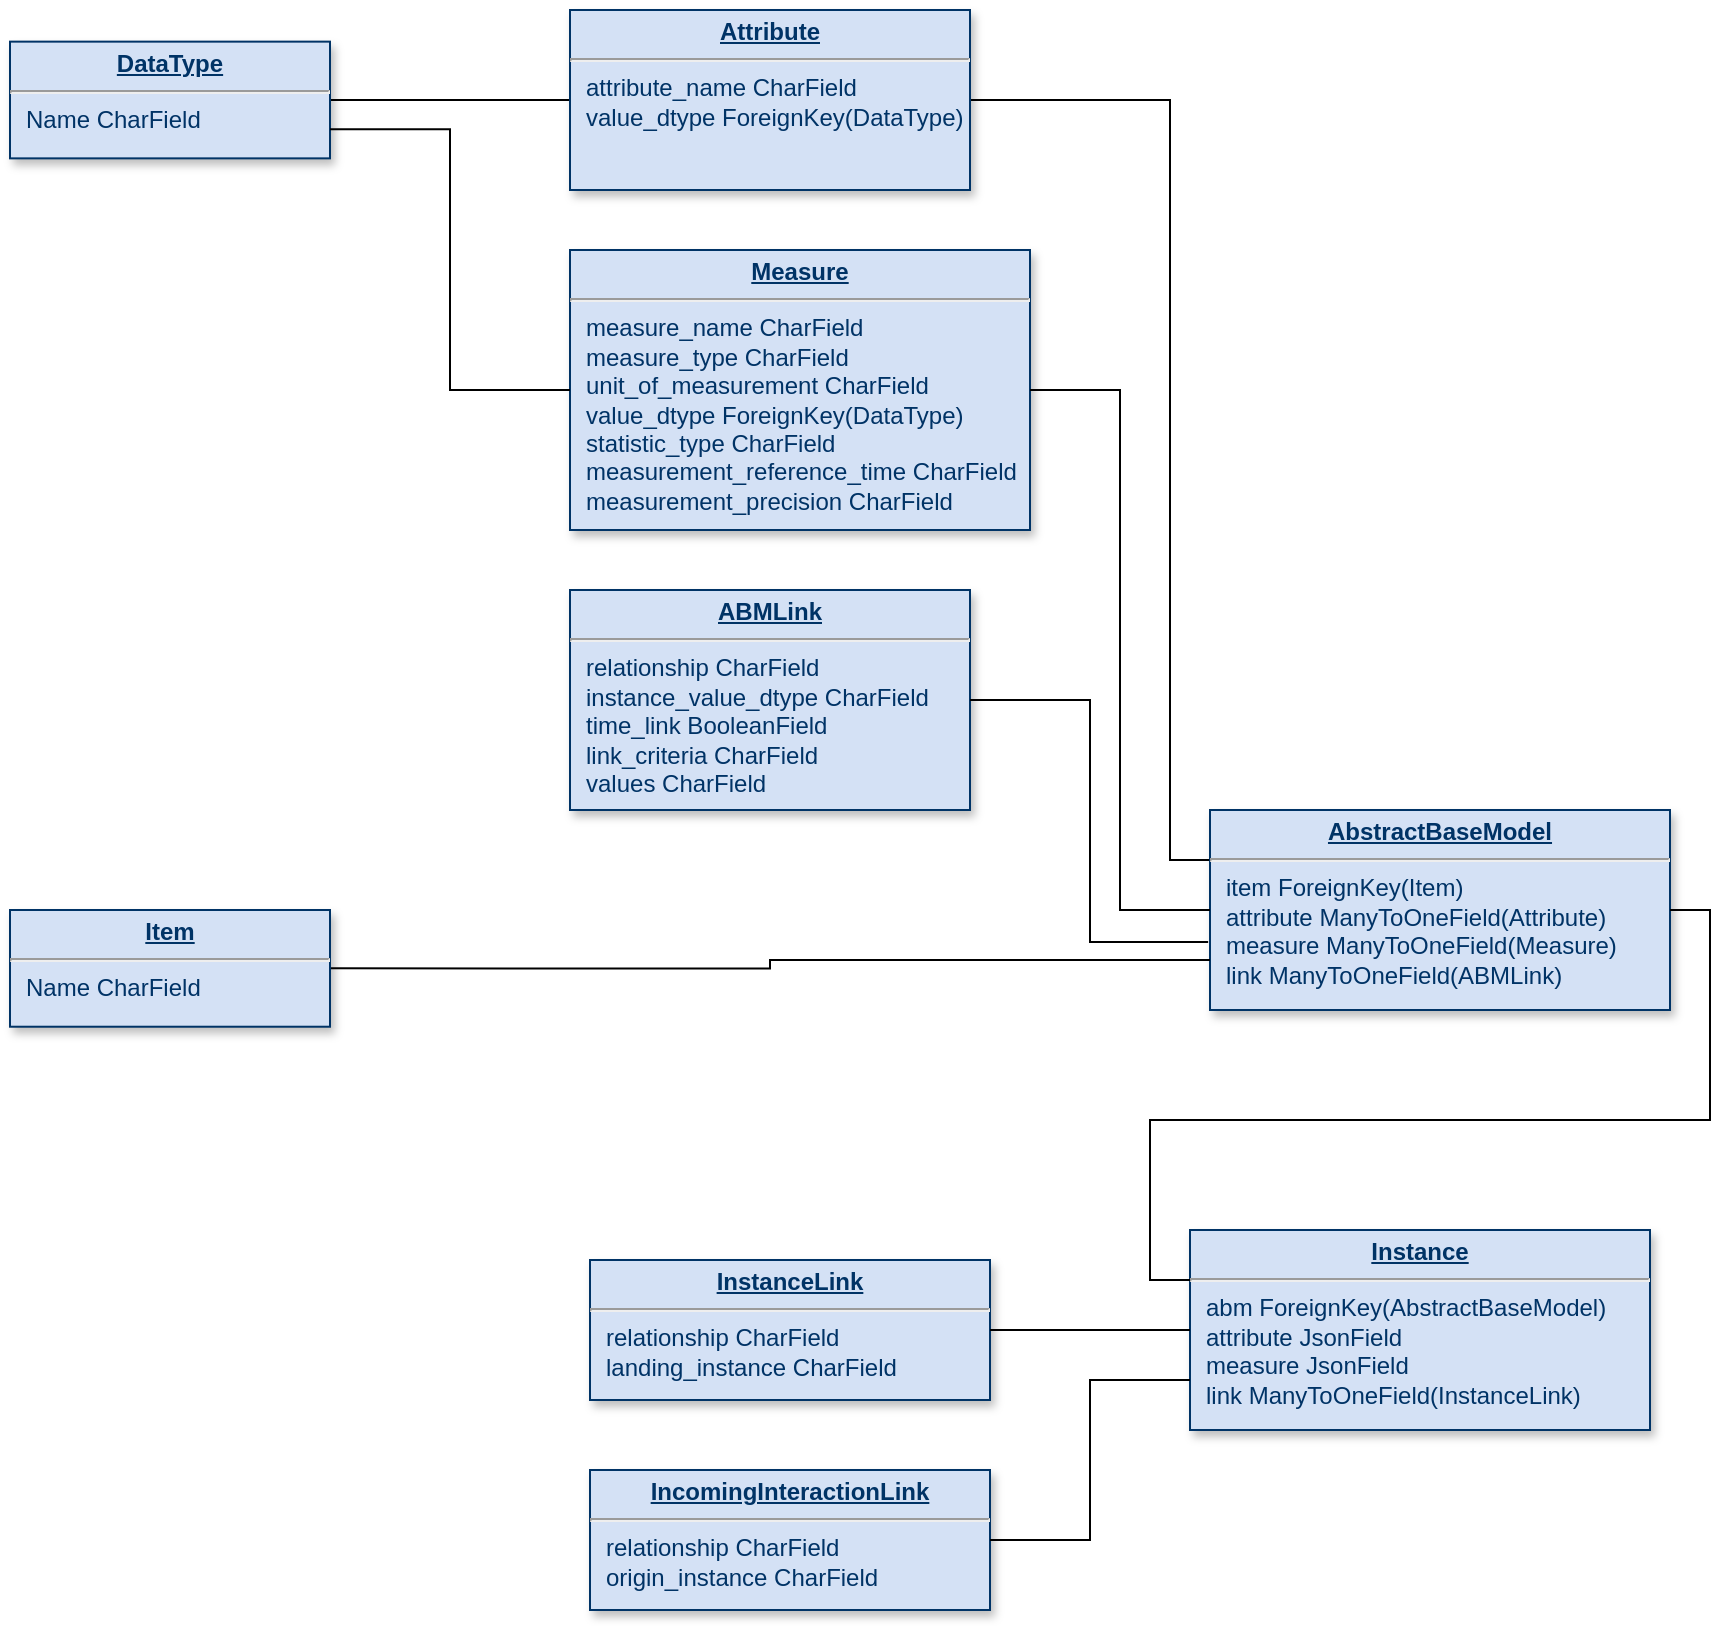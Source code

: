 <mxfile version="13.8.0" type="github">
  <diagram name="Page-1" id="efa7a0a1-bf9b-a30e-e6df-94a7791c09e9">
    <mxGraphModel dx="868" dy="491" grid="1" gridSize="10" guides="1" tooltips="1" connect="1" arrows="1" fold="1" page="1" pageScale="1" pageWidth="826" pageHeight="1169" background="#ffffff" math="0" shadow="0">
      <root>
        <mxCell id="0" />
        <mxCell id="1" parent="0" />
        <mxCell id="dLQtuvFmYOMqUXObBdYa-115" style="edgeStyle=orthogonalEdgeStyle;rounded=0;orthogonalLoop=1;jettySize=auto;html=1;entryX=0;entryY=0.5;entryDx=0;entryDy=0;endArrow=none;endFill=0;" parent="1" source="25" target="dLQtuvFmYOMqUXObBdYa-114" edge="1">
          <mxGeometry relative="1" as="geometry" />
        </mxCell>
        <mxCell id="25" value="&lt;p style=&quot;margin: 0px ; margin-top: 4px ; text-align: center ; text-decoration: underline&quot;&gt;&lt;b&gt;DataType&lt;/b&gt;&lt;/p&gt;&lt;hr&gt;&lt;p style=&quot;margin: 0px ; margin-left: 8px&quot;&gt;Name CharField&lt;/p&gt;" style="verticalAlign=top;align=left;overflow=fill;fontSize=12;fontFamily=Helvetica;html=1;strokeColor=#003366;shadow=1;fillColor=#D4E1F5;fontColor=#003366" parent="1" vertex="1">
          <mxGeometry x="30" y="105.82" width="160" height="58.36" as="geometry" />
        </mxCell>
        <mxCell id="XLXMaAL3mI5uWrxPO-Kz-27" style="edgeStyle=orthogonalEdgeStyle;rounded=0;orthogonalLoop=1;jettySize=auto;html=1;exitX=1;exitY=0.5;exitDx=0;exitDy=0;entryX=0;entryY=0.25;entryDx=0;entryDy=0;endArrow=none;endFill=0;" edge="1" parent="1" source="dLQtuvFmYOMqUXObBdYa-114" target="dLQtuvFmYOMqUXObBdYa-119">
          <mxGeometry relative="1" as="geometry">
            <Array as="points">
              <mxPoint x="610" y="135" />
              <mxPoint x="610" y="515" />
            </Array>
          </mxGeometry>
        </mxCell>
        <mxCell id="dLQtuvFmYOMqUXObBdYa-114" value="&lt;p style=&quot;margin: 0px ; margin-top: 4px ; text-align: center ; text-decoration: underline&quot;&gt;&lt;b&gt;Attribute&lt;/b&gt;&lt;/p&gt;&lt;hr&gt;&lt;p style=&quot;margin: 0px ; margin-left: 8px&quot;&gt;attribute_name CharField&lt;/p&gt;&lt;p style=&quot;margin: 0px ; margin-left: 8px&quot;&gt;value_dtype ForeignKey(DataType)&lt;/p&gt;" style="verticalAlign=top;align=left;overflow=fill;fontSize=12;fontFamily=Helvetica;html=1;strokeColor=#003366;shadow=1;fillColor=#D4E1F5;fontColor=#003366" parent="1" vertex="1">
          <mxGeometry x="310" y="90" width="200" height="90" as="geometry" />
        </mxCell>
        <mxCell id="dLQtuvFmYOMqUXObBdYa-116" value="&lt;p style=&quot;margin: 0px ; margin-top: 4px ; text-align: center ; text-decoration: underline&quot;&gt;&lt;b&gt;Measure&lt;/b&gt;&lt;/p&gt;&lt;hr&gt;&lt;p style=&quot;margin: 0px ; margin-left: 8px&quot;&gt;measure_name CharField&lt;/p&gt;&lt;p style=&quot;margin: 0px ; margin-left: 8px&quot;&gt;measure_type CharField&lt;/p&gt;&lt;p style=&quot;margin: 0px ; margin-left: 8px&quot;&gt;unit_of_measurement CharField&lt;/p&gt;&lt;p style=&quot;margin: 0px ; margin-left: 8px&quot;&gt;value_dtype ForeignKey(DataType)&lt;br&gt;&lt;/p&gt;&lt;p style=&quot;margin: 0px ; margin-left: 8px&quot;&gt;statistic_type CharField&lt;/p&gt;&lt;p style=&quot;margin: 0px ; margin-left: 8px&quot;&gt;measurement_reference_time CharField&lt;/p&gt;&lt;p style=&quot;margin: 0px ; margin-left: 8px&quot;&gt;measurement_precision CharField&lt;/p&gt;" style="verticalAlign=top;align=left;overflow=fill;fontSize=12;fontFamily=Helvetica;html=1;strokeColor=#003366;shadow=1;fillColor=#D4E1F5;fontColor=#003366" parent="1" vertex="1">
          <mxGeometry x="310" y="210" width="230" height="140" as="geometry" />
        </mxCell>
        <mxCell id="dLQtuvFmYOMqUXObBdYa-117" style="edgeStyle=orthogonalEdgeStyle;rounded=0;orthogonalLoop=1;jettySize=auto;html=1;entryX=0;entryY=0.5;entryDx=0;entryDy=0;endArrow=none;endFill=0;exitX=1;exitY=0.75;exitDx=0;exitDy=0;" parent="1" source="25" target="dLQtuvFmYOMqUXObBdYa-116" edge="1">
          <mxGeometry relative="1" as="geometry">
            <mxPoint x="200" y="145" as="sourcePoint" />
            <mxPoint x="320" y="145" as="targetPoint" />
          </mxGeometry>
        </mxCell>
        <mxCell id="dLQtuvFmYOMqUXObBdYa-118" value="&lt;p style=&quot;margin: 0px ; margin-top: 4px ; text-align: center ; text-decoration: underline&quot;&gt;&lt;b&gt;ABMLink&lt;/b&gt;&lt;/p&gt;&lt;hr&gt;&lt;p style=&quot;margin: 0px ; margin-left: 8px&quot;&gt;relationship CharField&lt;/p&gt;&lt;p style=&quot;margin: 0px ; margin-left: 8px&quot;&gt;instance_value_dtype CharField&lt;/p&gt;&lt;p style=&quot;margin: 0px ; margin-left: 8px&quot;&gt;time_link BooleanField&lt;/p&gt;&lt;p style=&quot;margin: 0px ; margin-left: 8px&quot;&gt;link_criteria CharField&lt;/p&gt;&lt;p style=&quot;margin: 0px ; margin-left: 8px&quot;&gt;values CharField&lt;/p&gt;" style="verticalAlign=top;align=left;overflow=fill;fontSize=12;fontFamily=Helvetica;html=1;strokeColor=#003366;shadow=1;fillColor=#D4E1F5;fontColor=#003366" parent="1" vertex="1">
          <mxGeometry x="310" y="380" width="200" height="110" as="geometry" />
        </mxCell>
        <mxCell id="dLQtuvFmYOMqUXObBdYa-119" value="&lt;p style=&quot;margin: 0px ; margin-top: 4px ; text-align: center ; text-decoration: underline&quot;&gt;&lt;b&gt;AbstractBaseModel&lt;/b&gt;&lt;/p&gt;&lt;hr&gt;&lt;p style=&quot;margin: 0px ; margin-left: 8px&quot;&gt;item ForeignKey(Item)&lt;/p&gt;&lt;p style=&quot;margin: 0px ; margin-left: 8px&quot;&gt;attribute ManyToOneField(Attribute)&lt;/p&gt;&lt;p style=&quot;margin: 0px ; margin-left: 8px&quot;&gt;measure ManyToOneField(Measure)&lt;/p&gt;&lt;p style=&quot;margin: 0px ; margin-left: 8px&quot;&gt;link ManyToOneField(ABMLink)&lt;/p&gt;" style="verticalAlign=top;align=left;overflow=fill;fontSize=12;fontFamily=Helvetica;html=1;strokeColor=#003366;shadow=1;fillColor=#D4E1F5;fontColor=#003366" parent="1" vertex="1">
          <mxGeometry x="630" y="490" width="230" height="100" as="geometry" />
        </mxCell>
        <mxCell id="dLQtuvFmYOMqUXObBdYa-122" style="edgeStyle=orthogonalEdgeStyle;rounded=0;orthogonalLoop=1;jettySize=auto;html=1;entryX=0;entryY=0.5;entryDx=0;entryDy=0;endArrow=none;endFill=0;exitX=1;exitY=0.5;exitDx=0;exitDy=0;" parent="1" source="dLQtuvFmYOMqUXObBdYa-116" target="dLQtuvFmYOMqUXObBdYa-119" edge="1">
          <mxGeometry relative="1" as="geometry">
            <mxPoint x="520" y="150" as="sourcePoint" />
            <mxPoint x="650" y="150" as="targetPoint" />
          </mxGeometry>
        </mxCell>
        <mxCell id="XLXMaAL3mI5uWrxPO-Kz-26" style="edgeStyle=orthogonalEdgeStyle;rounded=0;orthogonalLoop=1;jettySize=auto;html=1;exitX=1;exitY=0.5;exitDx=0;exitDy=0;entryX=0;entryY=0.75;entryDx=0;entryDy=0;endArrow=none;endFill=0;" edge="1" parent="1" source="XLXMaAL3mI5uWrxPO-Kz-25" target="dLQtuvFmYOMqUXObBdYa-119">
          <mxGeometry relative="1" as="geometry" />
        </mxCell>
        <mxCell id="XLXMaAL3mI5uWrxPO-Kz-25" value="&lt;p style=&quot;margin: 0px ; margin-top: 4px ; text-align: center ; text-decoration: underline&quot;&gt;&lt;b&gt;Item&lt;/b&gt;&lt;/p&gt;&lt;hr&gt;&lt;p style=&quot;margin: 0px ; margin-left: 8px&quot;&gt;Name CharField&lt;/p&gt;" style="verticalAlign=top;align=left;overflow=fill;fontSize=12;fontFamily=Helvetica;html=1;strokeColor=#003366;shadow=1;fillColor=#D4E1F5;fontColor=#003366" vertex="1" parent="1">
          <mxGeometry x="30" y="540" width="160" height="58.36" as="geometry" />
        </mxCell>
        <mxCell id="XLXMaAL3mI5uWrxPO-Kz-28" value="&lt;p style=&quot;margin: 0px ; margin-top: 4px ; text-align: center ; text-decoration: underline&quot;&gt;&lt;b&gt;Instance&lt;/b&gt;&lt;/p&gt;&lt;hr&gt;&lt;p style=&quot;margin: 0px ; margin-left: 8px&quot;&gt;abm ForeignKey(AbstractBaseModel)&lt;/p&gt;&lt;p style=&quot;margin: 0px ; margin-left: 8px&quot;&gt;attribute JsonField&lt;/p&gt;&lt;p style=&quot;margin: 0px ; margin-left: 8px&quot;&gt;measure JsonField&lt;/p&gt;&lt;p style=&quot;margin: 0px ; margin-left: 8px&quot;&gt;link ManyToOneField(InstanceLink)&lt;/p&gt;" style="verticalAlign=top;align=left;overflow=fill;fontSize=12;fontFamily=Helvetica;html=1;strokeColor=#003366;shadow=1;fillColor=#D4E1F5;fontColor=#003366" vertex="1" parent="1">
          <mxGeometry x="620" y="700" width="230" height="100" as="geometry" />
        </mxCell>
        <mxCell id="XLXMaAL3mI5uWrxPO-Kz-30" style="edgeStyle=orthogonalEdgeStyle;rounded=0;orthogonalLoop=1;jettySize=auto;html=1;entryX=-0.004;entryY=0.66;entryDx=0;entryDy=0;endArrow=none;endFill=0;exitX=1;exitY=0.5;exitDx=0;exitDy=0;entryPerimeter=0;" edge="1" parent="1" source="dLQtuvFmYOMqUXObBdYa-118" target="dLQtuvFmYOMqUXObBdYa-119">
          <mxGeometry relative="1" as="geometry">
            <mxPoint x="550" y="290" as="sourcePoint" />
            <mxPoint x="640" y="550" as="targetPoint" />
          </mxGeometry>
        </mxCell>
        <mxCell id="XLXMaAL3mI5uWrxPO-Kz-31" value="&lt;p style=&quot;margin: 0px ; margin-top: 4px ; text-align: center ; text-decoration: underline&quot;&gt;&lt;b&gt;InstanceLink&lt;/b&gt;&lt;/p&gt;&lt;hr&gt;&lt;p style=&quot;margin: 0px ; margin-left: 8px&quot;&gt;relationship CharField&lt;/p&gt;&lt;p style=&quot;margin: 0px ; margin-left: 8px&quot;&gt;landing_instance CharField&lt;/p&gt;" style="verticalAlign=top;align=left;overflow=fill;fontSize=12;fontFamily=Helvetica;html=1;strokeColor=#003366;shadow=1;fillColor=#D4E1F5;fontColor=#003366" vertex="1" parent="1">
          <mxGeometry x="320" y="715" width="200" height="70" as="geometry" />
        </mxCell>
        <mxCell id="XLXMaAL3mI5uWrxPO-Kz-32" value="&lt;p style=&quot;margin: 4px 0px 0px ; text-align: center&quot;&gt;&lt;b&gt;&lt;u&gt;IncomingInteractionLink&lt;/u&gt;&lt;/b&gt;&lt;br&gt;&lt;/p&gt;&lt;hr&gt;&lt;p style=&quot;margin: 0px ; margin-left: 8px&quot;&gt;relationship CharField&lt;/p&gt;&lt;p style=&quot;margin: 0px ; margin-left: 8px&quot;&gt;origin_instance CharField&lt;/p&gt;" style="verticalAlign=top;align=left;overflow=fill;fontSize=12;fontFamily=Helvetica;html=1;strokeColor=#003366;shadow=1;fillColor=#D4E1F5;fontColor=#003366" vertex="1" parent="1">
          <mxGeometry x="320" y="820" width="200" height="70" as="geometry" />
        </mxCell>
        <mxCell id="XLXMaAL3mI5uWrxPO-Kz-33" style="edgeStyle=orthogonalEdgeStyle;rounded=0;orthogonalLoop=1;jettySize=auto;html=1;exitX=1;exitY=0.5;exitDx=0;exitDy=0;entryX=0;entryY=0.25;entryDx=0;entryDy=0;endArrow=none;endFill=0;" edge="1" parent="1" source="dLQtuvFmYOMqUXObBdYa-119" target="XLXMaAL3mI5uWrxPO-Kz-28">
          <mxGeometry relative="1" as="geometry">
            <mxPoint x="200" y="579.18" as="sourcePoint" />
            <mxPoint x="640" y="575" as="targetPoint" />
          </mxGeometry>
        </mxCell>
        <mxCell id="XLXMaAL3mI5uWrxPO-Kz-34" style="edgeStyle=orthogonalEdgeStyle;rounded=0;orthogonalLoop=1;jettySize=auto;html=1;exitX=1;exitY=0.5;exitDx=0;exitDy=0;entryX=0;entryY=0.5;entryDx=0;entryDy=0;endArrow=none;endFill=0;" edge="1" parent="1" source="XLXMaAL3mI5uWrxPO-Kz-31" target="XLXMaAL3mI5uWrxPO-Kz-28">
          <mxGeometry relative="1" as="geometry">
            <mxPoint x="870" y="550" as="sourcePoint" />
            <mxPoint x="630" y="735" as="targetPoint" />
          </mxGeometry>
        </mxCell>
        <mxCell id="XLXMaAL3mI5uWrxPO-Kz-35" style="edgeStyle=orthogonalEdgeStyle;rounded=0;orthogonalLoop=1;jettySize=auto;html=1;exitX=1;exitY=0.5;exitDx=0;exitDy=0;entryX=0;entryY=0.75;entryDx=0;entryDy=0;endArrow=none;endFill=0;" edge="1" parent="1" source="XLXMaAL3mI5uWrxPO-Kz-32" target="XLXMaAL3mI5uWrxPO-Kz-28">
          <mxGeometry relative="1" as="geometry">
            <mxPoint x="530" y="760" as="sourcePoint" />
            <mxPoint x="630" y="760" as="targetPoint" />
          </mxGeometry>
        </mxCell>
      </root>
    </mxGraphModel>
  </diagram>
</mxfile>
